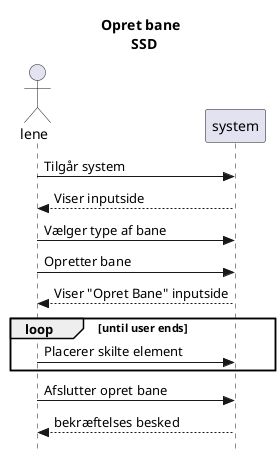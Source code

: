 @startuml Opretter Bane
title Opret bane \n SSD 
skinparam style strictuml
actor lene as lene
participant system as sys

lene -> sys : Tilgår system
lene <-- sys : Viser inputside
lene -> sys : Vælger type af bane
lene -> sys : Opretter bane
lene <-- sys : Viser "Opret Bane" inputside
loop until user ends
lene -> sys : Placerer skilte element
end
lene -> sys : Afslutter opret bane 
lene <-- sys : bekræftelses besked

@enduml